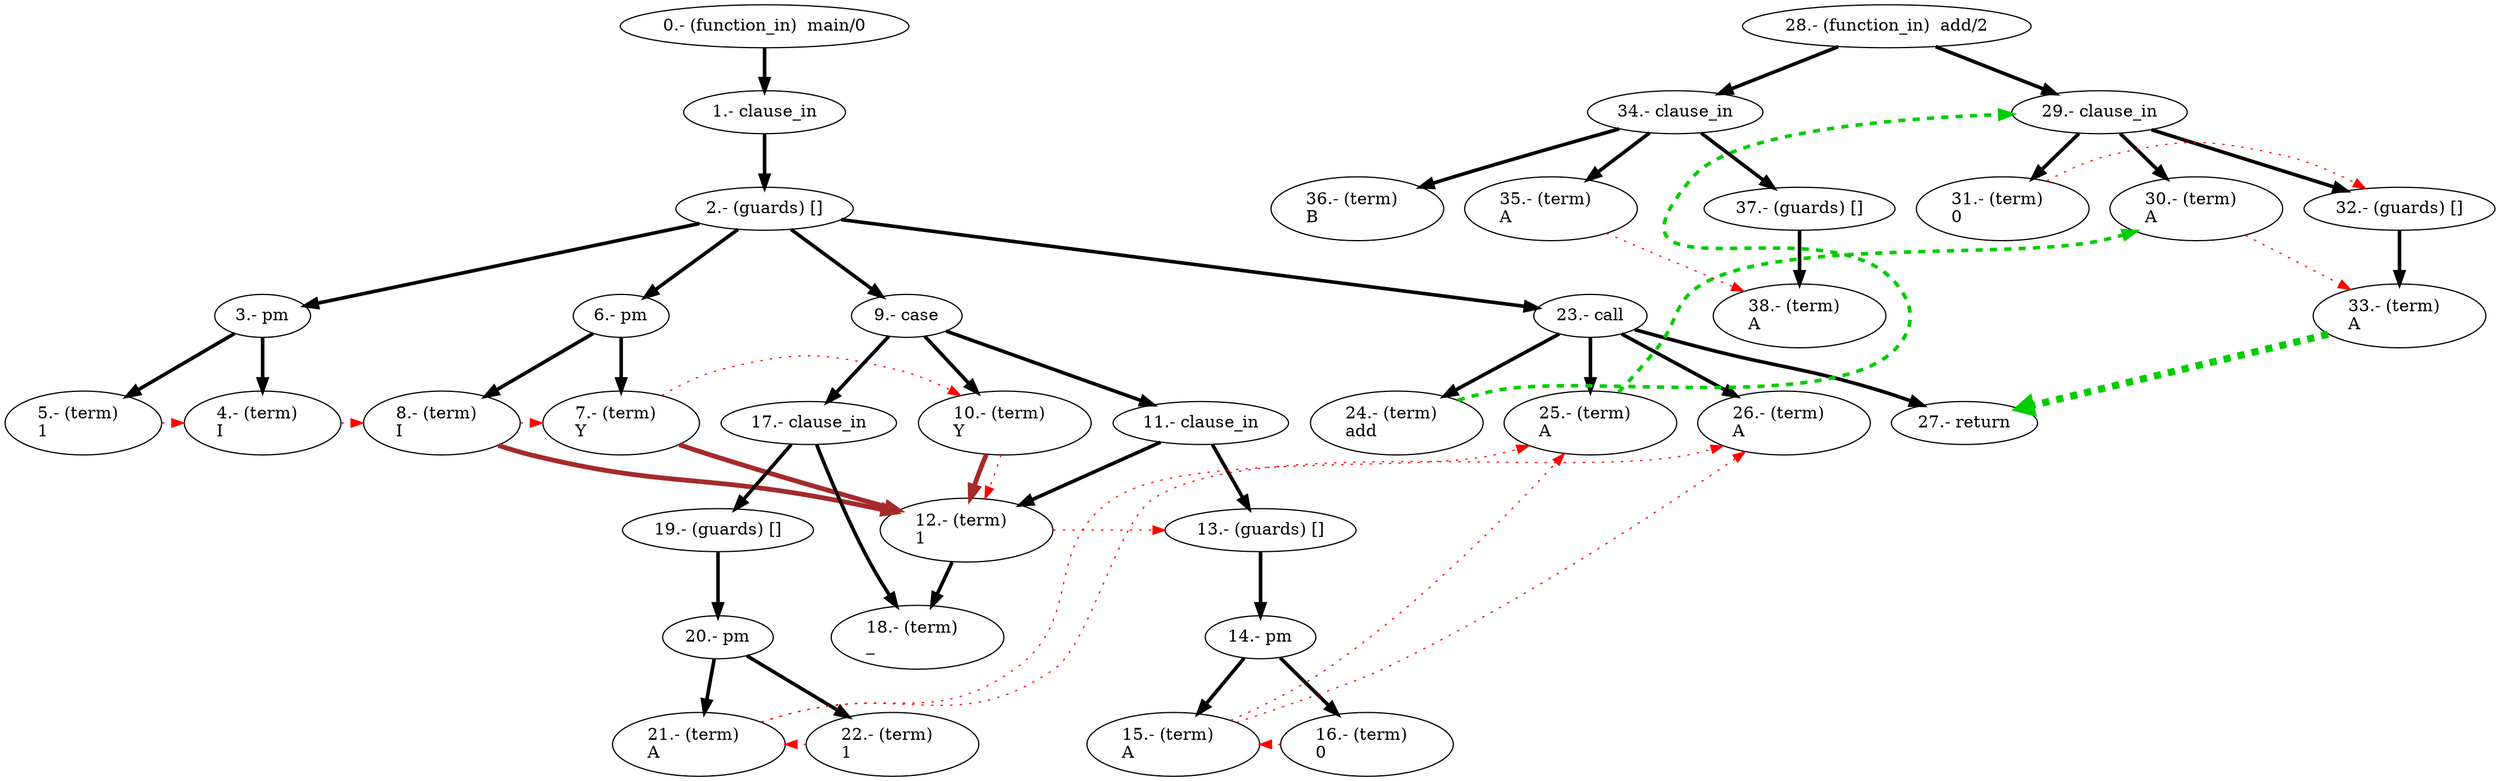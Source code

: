 digraph PDG {
	0 [shape=ellipse, label="0.- (function_in)  main/0"];
	1 [shape=ellipse, label="1.- clause_in"];
	2 [shape=ellipse, label="2.- (guards) []"];
	3 [shape=ellipse, label="3.- pm"];
	4 [shape=ellipse, label="4.- (term)  \lI\l"];
	5 [shape=ellipse, label="5.- (term)  \l1\l"];
	6 [shape=ellipse, label="6.- pm"];
	7 [shape=ellipse, label="7.- (term)  \lY\l"];
	8 [shape=ellipse, label="8.- (term)  \lI\l"];
	9 [shape=ellipse, label="9.- case"];
	10 [shape=ellipse, label="10.- (term)  \lY\l"];
	11 [shape=ellipse, label="11.- clause_in"];
	12 [shape=ellipse, label="12.- (term)  \l1\l"];
	13 [shape=ellipse, label="13.- (guards) []"];
	14 [shape=ellipse, label="14.- pm"];
	15 [shape=ellipse, label="15.- (term)  \lA\l"];
	16 [shape=ellipse, label="16.- (term)  \l0\l"];
	17 [shape=ellipse, label="17.- clause_in"];
	18 [shape=ellipse, label="18.- (term)  \l_\l"];
	19 [shape=ellipse, label="19.- (guards) []"];
	20 [shape=ellipse, label="20.- pm"];
	21 [shape=ellipse, label="21.- (term)  \lA\l"];
	22 [shape=ellipse, label="22.- (term)  \l1\l"];
	23 [shape=ellipse, label="23.- call"];
	27 [shape=ellipse, label="27.- return"];
	24 [shape=ellipse, label="24.- (term)  \ladd\l"];
	25 [shape=ellipse, label="25.- (term)  \lA\l"];
	26 [shape=ellipse, label="26.- (term)  \lA\l"];
	28 [shape=ellipse, label="28.- (function_in)  add/2"];
	29 [shape=ellipse, label="29.- clause_in"];
	30 [shape=ellipse, label="30.- (term)  \lA\l"];
	31 [shape=ellipse, label="31.- (term)  \l0\l"];
	32 [shape=ellipse, label="32.- (guards) []"];
	33 [shape=ellipse, label="33.- (term)  \lA\l"];
	34 [shape=ellipse, label="34.- clause_in"];
	35 [shape=ellipse, label="35.- (term)  \lA\l"];
	36 [shape=ellipse, label="36.- (term)  \lB\l"];
	37 [shape=ellipse, label="37.- (guards) []"];
	38 [shape=ellipse, label="38.- (term)  \lA\l"];
	20 -> 21 [color=black, penwidth=3];
	8 -> 7 [color=red, constraint=false, style="dotted"];
	7 -> 10 [color=red, constraint=false, style="dotted"];
	16 -> 15 [color=red, constraint=false, style="dotted"];
	6 -> 8 [color=black, penwidth=3];
	14 -> 16 [color=black, penwidth=3];
	3 -> 4 [color=black, penwidth=3];
	19 -> 20 [color=black, penwidth=3];
	11 -> 12 [color=black, penwidth=3];
	21 -> 25 [color=red, constraint=false, style="dotted"];
	23 -> 24 [color=black, penwidth=3];
	2 -> 23 [color=black, penwidth=3];
	23 -> 27 [color=black, penwidth=3];
	17 -> 19 [color=black, penwidth=3];
	12 -> 13 [color=red, constraint=false, style="dotted"];
	7 -> 12 [color=brown, penwidth=4, constraint=false];
	9 -> 11 [color=black, penwidth=3];
	12 -> 18 [color=black, penwidth=3];
	4 -> 8 [color=red, constraint=false, style="dotted"];
	6 -> 7 [color=black, penwidth=3];
	14 -> 15 [color=black, penwidth=3];
	8 -> 12 [color=brown, penwidth=4, constraint=false];
	2 -> 3 [color=black, penwidth=3];
	22 -> 21 [color=red, constraint=false, style="dotted"];
	9 -> 17 [color=black, penwidth=3];
	15 -> 26 [color=red, constraint=false, style="dotted"];
	2 -> 6 [color=black, penwidth=3];
	10 -> 12 [color=brown, penwidth=4, constraint=false];
	10 -> 12 [color=red, constraint=false, style="dotted"];
	23 -> 26 [color=black, penwidth=3];
	2 -> 9 [color=black, penwidth=3];
	20 -> 22 [color=black, penwidth=3];
	17 -> 18 [color=black, penwidth=3];
	13 -> 14 [color=black, penwidth=3];
	9 -> 10 [color=black, penwidth=3];
	1 -> 2 [color=black, penwidth=3];
	5 -> 4 [color=red, constraint=false, style="dotted"];
	15 -> 25 [color=red, constraint=false, style="dotted"];
	3 -> 5 [color=black, penwidth=3];
	11 -> 13 [color=black, penwidth=3];
	21 -> 26 [color=red, constraint=false, style="dotted"];
	23 -> 25 [color=black, penwidth=3];
	32 -> 33 [color=black, penwidth=3];
	35 -> 38 [color=red, constraint=false, style="dotted"];
	29 -> 32 [color=black, penwidth=3];
	34 -> 36 [color=black, penwidth=3];
	30 -> 33 [color=red, constraint=false, style="dotted"];
	29 -> 31 [color=black, penwidth=3];
	34 -> 35 [color=black, penwidth=3];
	31 -> 32 [color=red, constraint=false, style="dotted"];
	37 -> 38 [color=black, penwidth=3];
	29 -> 30 [color=black, penwidth=3];
	34 -> 37 [color=black, penwidth=3];
	28 -> 29 [color=black, penwidth=3];
	28 -> 34 [color=black, penwidth=3];
	0 -> 1 [color=black, penwidth=3];
	24 -> 29 [color=green3, penwidth=3,constraint=false, style="dashed"];
	25 -> 30 [color=green3, penwidth=3,constraint=false, style="dashed"];
	33 -> 27 [color=green3, penwidth=6,constraint=false, style="dashed"];
}